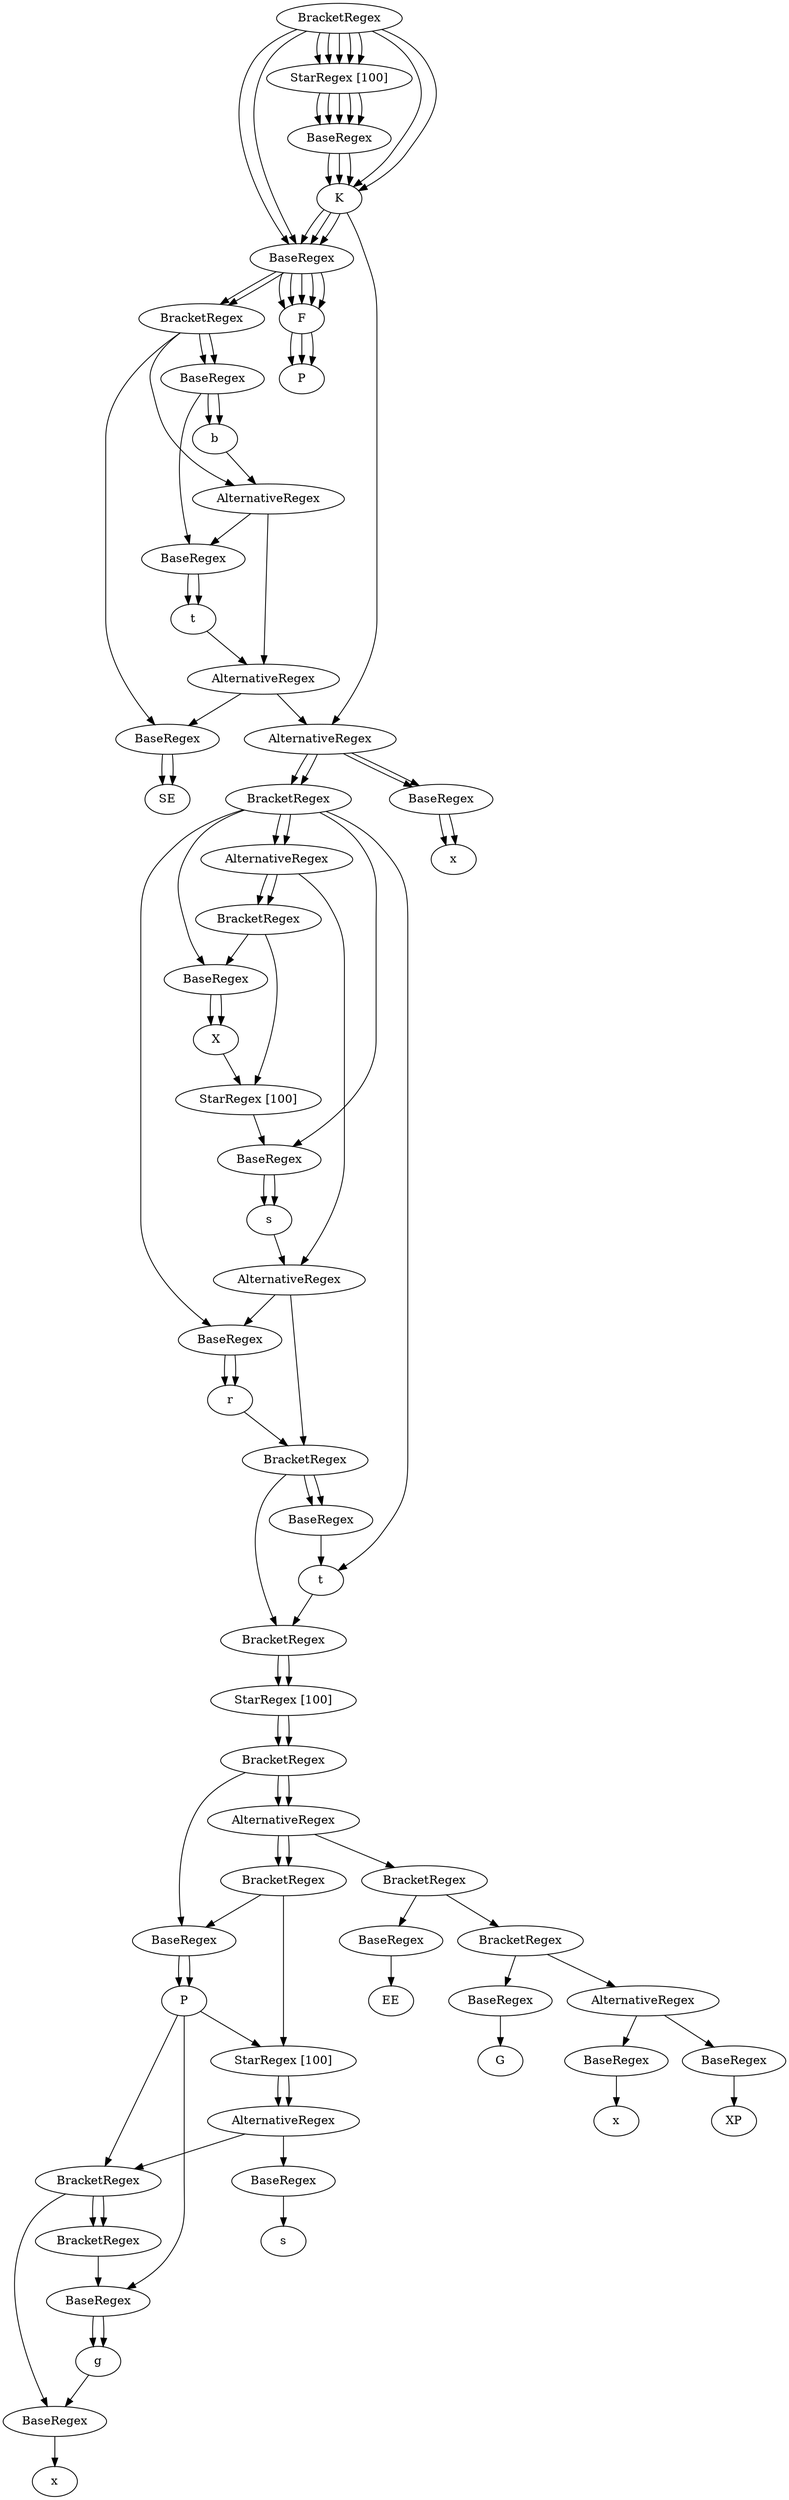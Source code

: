 digraph {
	0 [label=BracketRegex]
	1 [label=BaseRegex]
	0 -> 1
	2 [label=M]
	1 -> 2
	3 [label=AlternativeRegex]
	0 -> 3
	4 [label=BracketRegex]
	3 -> 4
	5 [label=BaseRegex]
	4 -> 5
	6 [label=G]
	5 -> 6
	7 [label=AlternativeRegex]
	4 -> 7
	8 [label=BracketRegex]
	7 -> 8
	9 [label=BaseRegex]
	8 -> 9
	10 [label=B]
	9 -> 10
	11 [label=BracketRegex]
	8 -> 11
	12 [label=BaseRegex]
	11 -> 12
	13 [label=G]
	12 -> 13
	14 [label=BaseRegex]
	7 -> 14
	15 [label=VxT]
	14 -> 15
	16 [label=BracketRegex]
	3 -> 16
	17 [label=BaseRegex]
	16 -> 17
	18 [label=Fw]
	17 -> 18
	19 [label=BracketRegex]
	16 -> 19
	20 [label=BaseRegex]
	19 -> 20
	21 [label=t]
	20 -> 21
	22 [label="StarRegex [100]"]
	19 -> 22
	23 [label=BaseRegex]
	22 -> 23
	24 [label=U]
	23 -> 24
	25 [label="StarRegex [100]"]
	19 -> 25
	26 [label=BaseRegex]
	25 -> 26
	27 [label=R]
	26 -> 27
	28 [label="StarRegex [100]"]
	19 -> 28
	29 [label=BracketRegex]
	28 -> 29
	30 [label=BaseRegex]
	29 -> 30
	31 [label=x]
	30 -> 31
	32 [label="StarRegex [100]"]
	19 -> 32
	33 [label=BracketRegex]
	32 -> 33
	34 [label="StarRegex [100]"]
	33 -> 34
	35 [label=BracketRegex]
	34 -> 35
	36 [label=BaseRegex]
	35 -> 36
	37 [label=i]
	36 -> 37
	38 [label=BracketRegex]
	35 -> 38
	39 [label=AlternativeRegex]
	38 -> 39
	40 [label=BaseRegex]
	39 -> 40
	41 [label=bJW]
	40 -> 41
	42 [label=BaseRegex]
	39 -> 42
	43 [label=o]
	42 -> 43
	44 [label=BracketRegex]
	39 -> 44
	45 [label=BaseRegex]
	44 -> 45
	46 [label=jq]
	45 -> 46
	0 [label=BracketRegex]
	1 [label="StarRegex [100]"]
	0 -> 1
	2 [label=BracketRegex]
	1 -> 2
	3 [label="StarRegex [100]"]
	2 -> 3
	4 [label=BracketRegex]
	3 -> 4
	5 [label=BaseRegex]
	4 -> 5
	6 [label=m]
	5 -> 6
	7 [label=BracketRegex]
	4 -> 7
	8 [label=BaseRegex]
	7 -> 8
	9 [label=b]
	8 -> 9
	10 [label=AlternativeRegex]
	7 -> 10
	11 [label=BaseRegex]
	10 -> 11
	12 [label=t]
	11 -> 12
	13 [label=AlternativeRegex]
	10 -> 13
	14 [label=BaseRegex]
	13 -> 14
	15 [label=SE]
	14 -> 15
	16 [label=AlternativeRegex]
	13 -> 16
	17 [label=BaseRegex]
	16 -> 17
	18 [label=x]
	17 -> 18
	19 [label=BracketRegex]
	16 -> 19
	20 [label=AlternativeRegex]
	19 -> 20
	21 [label=BracketRegex]
	20 -> 21
	22 [label=BaseRegex]
	21 -> 22
	23 [label=X]
	22 -> 23
	24 [label="StarRegex [100]"]
	21 -> 24
	25 [label=BaseRegex]
	24 -> 25
	26 [label=s]
	25 -> 26
	27 [label=AlternativeRegex]
	20 -> 27
	28 [label=BaseRegex]
	27 -> 28
	29 [label=r]
	28 -> 29
	30 [label=BracketRegex]
	27 -> 30
	31 [label=BaseRegex]
	30 -> 31
	32 [label=t]
	31 -> 32
	33 [label=BracketRegex]
	30 -> 33
	34 [label="StarRegex [100]"]
	33 -> 34
	35 [label=BracketRegex]
	34 -> 35
	36 [label=AlternativeRegex]
	35 -> 36
	37 [label=BracketRegex]
	36 -> 37
	38 [label=BaseRegex]
	37 -> 38
	39 [label=P]
	38 -> 39
	40 [label="StarRegex [100]"]
	37 -> 40
	41 [label=AlternativeRegex]
	40 -> 41
	42 [label=BracketRegex]
	41 -> 42
	43 [label=BracketRegex]
	42 -> 43
	44 [label=BaseRegex]
	43 -> 44
	45 [label=g]
	44 -> 45
	46 [label=BaseRegex]
	42 -> 46
	47 [label=x]
	46 -> 47
	48 [label=BaseRegex]
	41 -> 48
	49 [label=s]
	48 -> 49
	50 [label=BracketRegex]
	36 -> 50
	51 [label=BaseRegex]
	50 -> 51
	52 [label=EE]
	51 -> 52
	53 [label=BracketRegex]
	50 -> 53
	54 [label=BaseRegex]
	53 -> 54
	55 [label=G]
	54 -> 55
	56 [label=AlternativeRegex]
	53 -> 56
	57 [label=BaseRegex]
	56 -> 57
	58 [label=x]
	57 -> 58
	59 [label=BaseRegex]
	56 -> 59
	60 [label=XP]
	59 -> 60
	0 [label=BracketRegex]
	1 [label="StarRegex [100]"]
	0 -> 1
	2 [label=BaseRegex]
	1 -> 2
	3 [label=c]
	2 -> 3
	4 [label=BaseRegex]
	0 -> 4
	5 [label=W]
	4 -> 5
	0 [label=BracketRegex]
	1 [label=BaseRegex]
	0 -> 1
	2 [label=i]
	1 -> 2
	3 [label=BracketRegex]
	0 -> 3
	4 [label="StarRegex [100]"]
	3 -> 4
	5 [label=BaseRegex]
	4 -> 5
	6 [label=P]
	5 -> 6
	0 [label=BracketRegex]
	1 [label="StarRegex [100]"]
	0 -> 1
	2 [label=BaseRegex]
	1 -> 2
	3 [label=K]
	2 -> 3
	4 [label=BaseRegex]
	0 -> 4
	5 [label=F]
	4 -> 5
}
